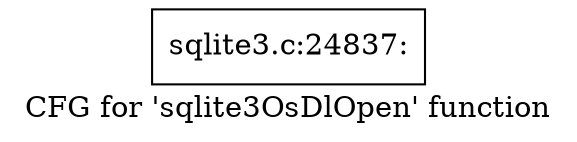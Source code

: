 digraph "CFG for 'sqlite3OsDlOpen' function" {
	label="CFG for 'sqlite3OsDlOpen' function";

	Node0x55c0f873fa10 [shape=record,label="{sqlite3.c:24837:}"];
}
